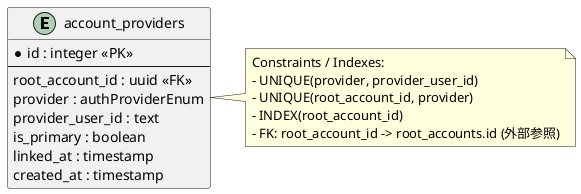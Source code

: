 @startuml account_providers
' account_providers 単独の ER 図（参照: root_accounts は外部テーブル）
entity "account_providers" as account_providers {
  * id : integer <<PK>>
  --
  root_account_id : uuid <<FK>>
  provider : authProviderEnum
  provider_user_id : text
  is_primary : boolean
  linked_at : timestamp
  created_at : timestamp
}

note right of account_providers
  Constraints / Indexes:
  - UNIQUE(provider, provider_user_id)
  - UNIQUE(root_account_id, provider)
  - INDEX(root_account_id)
  - FK: root_account_id -> root_accounts.id (外部参照)
end note
@enduml
